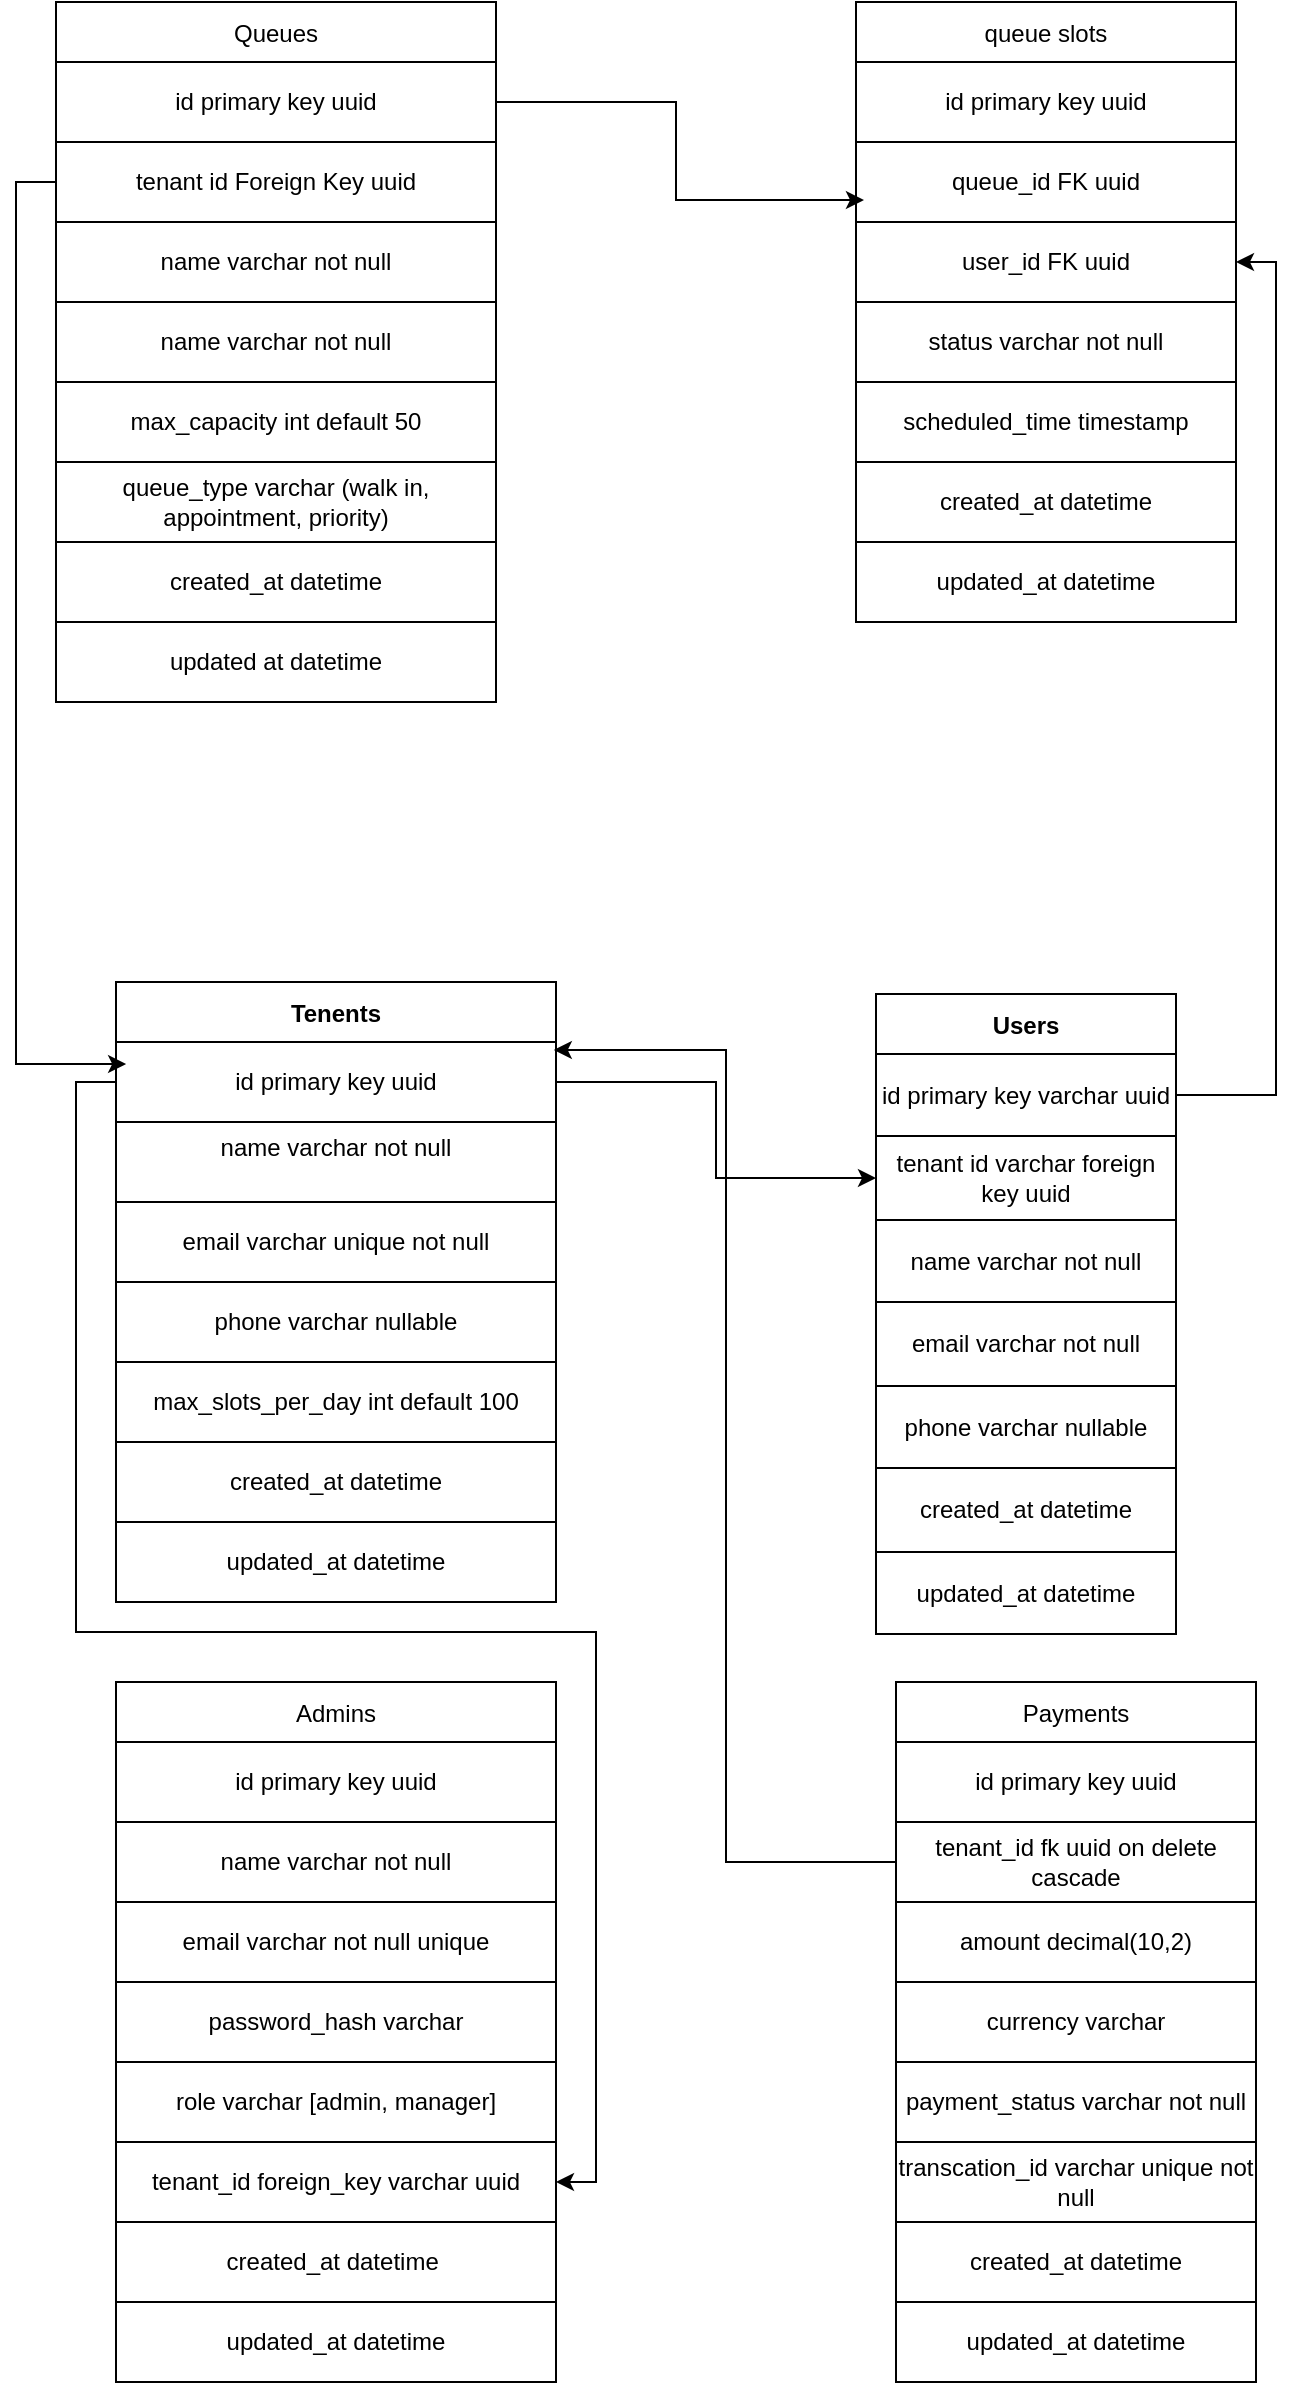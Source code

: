 <mxfile version="26.1.0">
  <diagram id="R2lEEEUBdFMjLlhIrx00" name="Page-1">
    <mxGraphModel dx="1332" dy="1542" grid="1" gridSize="10" guides="1" tooltips="1" connect="1" arrows="1" fold="1" page="1" pageScale="1" pageWidth="850" pageHeight="1100" background="none" math="0" shadow="0" extFonts="Permanent Marker^https://fonts.googleapis.com/css?family=Permanent+Marker">
      <root>
        <mxCell id="0" />
        <mxCell id="1" parent="0" />
        <mxCell id="o1oF44XECiAMUcl8Ltih-77" value="Tenents" style="shape=table;startSize=30;container=1;collapsible=0;childLayout=tableLayout;fontStyle=1" vertex="1" parent="1">
          <mxGeometry x="170" y="-110" width="220" height="310" as="geometry" />
        </mxCell>
        <mxCell id="o1oF44XECiAMUcl8Ltih-78" value="" style="shape=tableRow;horizontal=0;startSize=0;swimlaneHead=0;swimlaneBody=0;strokeColor=inherit;top=0;left=0;bottom=0;right=0;collapsible=0;dropTarget=0;fillColor=none;points=[[0,0.5],[1,0.5]];portConstraint=eastwest;" vertex="1" parent="o1oF44XECiAMUcl8Ltih-77">
          <mxGeometry y="30" width="220" height="40" as="geometry" />
        </mxCell>
        <mxCell id="o1oF44XECiAMUcl8Ltih-79" value="id primary key uuid" style="shape=partialRectangle;html=1;whiteSpace=wrap;connectable=0;strokeColor=inherit;overflow=hidden;fillColor=none;top=0;left=0;bottom=0;right=0;pointerEvents=1;" vertex="1" parent="o1oF44XECiAMUcl8Ltih-78">
          <mxGeometry width="220" height="40" as="geometry">
            <mxRectangle width="220" height="40" as="alternateBounds" />
          </mxGeometry>
        </mxCell>
        <mxCell id="o1oF44XECiAMUcl8Ltih-80" value="" style="shape=tableRow;horizontal=0;startSize=0;swimlaneHead=0;swimlaneBody=0;strokeColor=inherit;top=0;left=0;bottom=0;right=0;collapsible=0;dropTarget=0;fillColor=none;points=[[0,0.5],[1,0.5]];portConstraint=eastwest;" vertex="1" parent="o1oF44XECiAMUcl8Ltih-77">
          <mxGeometry y="70" width="220" height="40" as="geometry" />
        </mxCell>
        <mxCell id="o1oF44XECiAMUcl8Ltih-81" value="name varchar not null&lt;div&gt;&lt;br&gt;&lt;/div&gt;" style="shape=partialRectangle;html=1;whiteSpace=wrap;connectable=0;strokeColor=inherit;overflow=hidden;fillColor=none;top=0;left=0;bottom=0;right=0;pointerEvents=1;" vertex="1" parent="o1oF44XECiAMUcl8Ltih-80">
          <mxGeometry width="220" height="40" as="geometry">
            <mxRectangle width="220" height="40" as="alternateBounds" />
          </mxGeometry>
        </mxCell>
        <mxCell id="o1oF44XECiAMUcl8Ltih-82" value="" style="shape=tableRow;horizontal=0;startSize=0;swimlaneHead=0;swimlaneBody=0;strokeColor=inherit;top=0;left=0;bottom=0;right=0;collapsible=0;dropTarget=0;fillColor=none;points=[[0,0.5],[1,0.5]];portConstraint=eastwest;" vertex="1" parent="o1oF44XECiAMUcl8Ltih-77">
          <mxGeometry y="110" width="220" height="40" as="geometry" />
        </mxCell>
        <mxCell id="o1oF44XECiAMUcl8Ltih-83" value="email varchar unique not null" style="shape=partialRectangle;html=1;whiteSpace=wrap;connectable=0;strokeColor=inherit;overflow=hidden;fillColor=none;top=0;left=0;bottom=0;right=0;pointerEvents=1;" vertex="1" parent="o1oF44XECiAMUcl8Ltih-82">
          <mxGeometry width="220" height="40" as="geometry">
            <mxRectangle width="220" height="40" as="alternateBounds" />
          </mxGeometry>
        </mxCell>
        <mxCell id="o1oF44XECiAMUcl8Ltih-84" value="" style="shape=tableRow;horizontal=0;startSize=0;swimlaneHead=0;swimlaneBody=0;strokeColor=inherit;top=0;left=0;bottom=0;right=0;collapsible=0;dropTarget=0;fillColor=none;points=[[0,0.5],[1,0.5]];portConstraint=eastwest;" vertex="1" parent="o1oF44XECiAMUcl8Ltih-77">
          <mxGeometry y="150" width="220" height="40" as="geometry" />
        </mxCell>
        <mxCell id="o1oF44XECiAMUcl8Ltih-85" value="phone varchar nullable" style="shape=partialRectangle;html=1;whiteSpace=wrap;connectable=0;strokeColor=inherit;overflow=hidden;fillColor=none;top=0;left=0;bottom=0;right=0;pointerEvents=1;" vertex="1" parent="o1oF44XECiAMUcl8Ltih-84">
          <mxGeometry width="220" height="40" as="geometry">
            <mxRectangle width="220" height="40" as="alternateBounds" />
          </mxGeometry>
        </mxCell>
        <mxCell id="o1oF44XECiAMUcl8Ltih-86" value="" style="shape=tableRow;horizontal=0;startSize=0;swimlaneHead=0;swimlaneBody=0;strokeColor=inherit;top=0;left=0;bottom=0;right=0;collapsible=0;dropTarget=0;fillColor=none;points=[[0,0.5],[1,0.5]];portConstraint=eastwest;" vertex="1" parent="o1oF44XECiAMUcl8Ltih-77">
          <mxGeometry y="190" width="220" height="40" as="geometry" />
        </mxCell>
        <mxCell id="o1oF44XECiAMUcl8Ltih-87" value="max_slots_per_day int default 100" style="shape=partialRectangle;html=1;whiteSpace=wrap;connectable=0;strokeColor=inherit;overflow=hidden;fillColor=none;top=0;left=0;bottom=0;right=0;pointerEvents=1;" vertex="1" parent="o1oF44XECiAMUcl8Ltih-86">
          <mxGeometry width="220" height="40" as="geometry">
            <mxRectangle width="220" height="40" as="alternateBounds" />
          </mxGeometry>
        </mxCell>
        <mxCell id="o1oF44XECiAMUcl8Ltih-88" value="" style="shape=tableRow;horizontal=0;startSize=0;swimlaneHead=0;swimlaneBody=0;strokeColor=inherit;top=0;left=0;bottom=0;right=0;collapsible=0;dropTarget=0;fillColor=none;points=[[0,0.5],[1,0.5]];portConstraint=eastwest;" vertex="1" parent="o1oF44XECiAMUcl8Ltih-77">
          <mxGeometry y="230" width="220" height="40" as="geometry" />
        </mxCell>
        <mxCell id="o1oF44XECiAMUcl8Ltih-89" value="created_at datetime" style="shape=partialRectangle;html=1;whiteSpace=wrap;connectable=0;strokeColor=inherit;overflow=hidden;fillColor=none;top=0;left=0;bottom=0;right=0;pointerEvents=1;" vertex="1" parent="o1oF44XECiAMUcl8Ltih-88">
          <mxGeometry width="220" height="40" as="geometry">
            <mxRectangle width="220" height="40" as="alternateBounds" />
          </mxGeometry>
        </mxCell>
        <mxCell id="o1oF44XECiAMUcl8Ltih-90" value="" style="shape=tableRow;horizontal=0;startSize=0;swimlaneHead=0;swimlaneBody=0;strokeColor=inherit;top=0;left=0;bottom=0;right=0;collapsible=0;dropTarget=0;fillColor=none;points=[[0,0.5],[1,0.5]];portConstraint=eastwest;" vertex="1" parent="o1oF44XECiAMUcl8Ltih-77">
          <mxGeometry y="270" width="220" height="40" as="geometry" />
        </mxCell>
        <mxCell id="o1oF44XECiAMUcl8Ltih-91" value="updated_at datetime" style="shape=partialRectangle;html=1;whiteSpace=wrap;connectable=0;strokeColor=inherit;overflow=hidden;fillColor=none;top=0;left=0;bottom=0;right=0;pointerEvents=1;" vertex="1" parent="o1oF44XECiAMUcl8Ltih-90">
          <mxGeometry width="220" height="40" as="geometry">
            <mxRectangle width="220" height="40" as="alternateBounds" />
          </mxGeometry>
        </mxCell>
        <mxCell id="o1oF44XECiAMUcl8Ltih-92" value="Users" style="shape=table;startSize=30;container=1;collapsible=0;childLayout=tableLayout;fontStyle=1" vertex="1" parent="1">
          <mxGeometry x="550" y="-104" width="150" height="320" as="geometry" />
        </mxCell>
        <mxCell id="o1oF44XECiAMUcl8Ltih-93" value="" style="shape=tableRow;horizontal=0;startSize=0;swimlaneHead=0;swimlaneBody=0;strokeColor=inherit;top=0;left=0;bottom=0;right=0;collapsible=0;dropTarget=0;fillColor=none;points=[[0,0.5],[1,0.5]];portConstraint=eastwest;" vertex="1" parent="o1oF44XECiAMUcl8Ltih-92">
          <mxGeometry y="30" width="150" height="41" as="geometry" />
        </mxCell>
        <mxCell id="o1oF44XECiAMUcl8Ltih-94" value="id primary key varchar uuid" style="shape=partialRectangle;html=1;whiteSpace=wrap;connectable=0;strokeColor=inherit;overflow=hidden;fillColor=none;top=0;left=0;bottom=0;right=0;pointerEvents=1;" vertex="1" parent="o1oF44XECiAMUcl8Ltih-93">
          <mxGeometry width="150" height="41" as="geometry">
            <mxRectangle width="150" height="41" as="alternateBounds" />
          </mxGeometry>
        </mxCell>
        <mxCell id="o1oF44XECiAMUcl8Ltih-95" value="" style="shape=tableRow;horizontal=0;startSize=0;swimlaneHead=0;swimlaneBody=0;strokeColor=inherit;top=0;left=0;bottom=0;right=0;collapsible=0;dropTarget=0;fillColor=none;points=[[0,0.5],[1,0.5]];portConstraint=eastwest;" vertex="1" parent="o1oF44XECiAMUcl8Ltih-92">
          <mxGeometry y="71" width="150" height="42" as="geometry" />
        </mxCell>
        <mxCell id="o1oF44XECiAMUcl8Ltih-96" value="tenant id varchar foreign key uuid" style="shape=partialRectangle;html=1;whiteSpace=wrap;connectable=0;strokeColor=inherit;overflow=hidden;fillColor=none;top=0;left=0;bottom=0;right=0;pointerEvents=1;" vertex="1" parent="o1oF44XECiAMUcl8Ltih-95">
          <mxGeometry width="150" height="42" as="geometry">
            <mxRectangle width="150" height="42" as="alternateBounds" />
          </mxGeometry>
        </mxCell>
        <mxCell id="o1oF44XECiAMUcl8Ltih-97" value="" style="shape=tableRow;horizontal=0;startSize=0;swimlaneHead=0;swimlaneBody=0;strokeColor=inherit;top=0;left=0;bottom=0;right=0;collapsible=0;dropTarget=0;fillColor=none;points=[[0,0.5],[1,0.5]];portConstraint=eastwest;" vertex="1" parent="o1oF44XECiAMUcl8Ltih-92">
          <mxGeometry y="113" width="150" height="41" as="geometry" />
        </mxCell>
        <mxCell id="o1oF44XECiAMUcl8Ltih-98" value="name varchar not null" style="shape=partialRectangle;html=1;whiteSpace=wrap;connectable=0;strokeColor=inherit;overflow=hidden;fillColor=none;top=0;left=0;bottom=0;right=0;pointerEvents=1;" vertex="1" parent="o1oF44XECiAMUcl8Ltih-97">
          <mxGeometry width="150" height="41" as="geometry">
            <mxRectangle width="150" height="41" as="alternateBounds" />
          </mxGeometry>
        </mxCell>
        <mxCell id="o1oF44XECiAMUcl8Ltih-99" value="" style="shape=tableRow;horizontal=0;startSize=0;swimlaneHead=0;swimlaneBody=0;strokeColor=inherit;top=0;left=0;bottom=0;right=0;collapsible=0;dropTarget=0;fillColor=none;points=[[0,0.5],[1,0.5]];portConstraint=eastwest;" vertex="1" parent="o1oF44XECiAMUcl8Ltih-92">
          <mxGeometry y="154" width="150" height="42" as="geometry" />
        </mxCell>
        <mxCell id="o1oF44XECiAMUcl8Ltih-100" value="email varchar not null" style="shape=partialRectangle;html=1;whiteSpace=wrap;connectable=0;strokeColor=inherit;overflow=hidden;fillColor=none;top=0;left=0;bottom=0;right=0;pointerEvents=1;" vertex="1" parent="o1oF44XECiAMUcl8Ltih-99">
          <mxGeometry width="150" height="42" as="geometry">
            <mxRectangle width="150" height="42" as="alternateBounds" />
          </mxGeometry>
        </mxCell>
        <mxCell id="o1oF44XECiAMUcl8Ltih-101" value="" style="shape=tableRow;horizontal=0;startSize=0;swimlaneHead=0;swimlaneBody=0;strokeColor=inherit;top=0;left=0;bottom=0;right=0;collapsible=0;dropTarget=0;fillColor=none;points=[[0,0.5],[1,0.5]];portConstraint=eastwest;" vertex="1" parent="o1oF44XECiAMUcl8Ltih-92">
          <mxGeometry y="196" width="150" height="41" as="geometry" />
        </mxCell>
        <mxCell id="o1oF44XECiAMUcl8Ltih-102" value="phone varchar nullable" style="shape=partialRectangle;html=1;whiteSpace=wrap;connectable=0;strokeColor=inherit;overflow=hidden;fillColor=none;top=0;left=0;bottom=0;right=0;pointerEvents=1;" vertex="1" parent="o1oF44XECiAMUcl8Ltih-101">
          <mxGeometry width="150" height="41" as="geometry">
            <mxRectangle width="150" height="41" as="alternateBounds" />
          </mxGeometry>
        </mxCell>
        <mxCell id="o1oF44XECiAMUcl8Ltih-103" value="" style="shape=tableRow;horizontal=0;startSize=0;swimlaneHead=0;swimlaneBody=0;strokeColor=inherit;top=0;left=0;bottom=0;right=0;collapsible=0;dropTarget=0;fillColor=none;points=[[0,0.5],[1,0.5]];portConstraint=eastwest;" vertex="1" parent="o1oF44XECiAMUcl8Ltih-92">
          <mxGeometry y="237" width="150" height="42" as="geometry" />
        </mxCell>
        <mxCell id="o1oF44XECiAMUcl8Ltih-104" value="created_at datetime" style="shape=partialRectangle;html=1;whiteSpace=wrap;connectable=0;strokeColor=inherit;overflow=hidden;fillColor=none;top=0;left=0;bottom=0;right=0;pointerEvents=1;" vertex="1" parent="o1oF44XECiAMUcl8Ltih-103">
          <mxGeometry width="150" height="42" as="geometry">
            <mxRectangle width="150" height="42" as="alternateBounds" />
          </mxGeometry>
        </mxCell>
        <mxCell id="o1oF44XECiAMUcl8Ltih-105" value="" style="shape=tableRow;horizontal=0;startSize=0;swimlaneHead=0;swimlaneBody=0;strokeColor=inherit;top=0;left=0;bottom=0;right=0;collapsible=0;dropTarget=0;fillColor=none;points=[[0,0.5],[1,0.5]];portConstraint=eastwest;" vertex="1" parent="o1oF44XECiAMUcl8Ltih-92">
          <mxGeometry y="279" width="150" height="41" as="geometry" />
        </mxCell>
        <mxCell id="o1oF44XECiAMUcl8Ltih-106" value="updated_at datetime" style="shape=partialRectangle;html=1;whiteSpace=wrap;connectable=0;strokeColor=inherit;overflow=hidden;fillColor=none;top=0;left=0;bottom=0;right=0;pointerEvents=1;" vertex="1" parent="o1oF44XECiAMUcl8Ltih-105">
          <mxGeometry width="150" height="41" as="geometry">
            <mxRectangle width="150" height="41" as="alternateBounds" />
          </mxGeometry>
        </mxCell>
        <mxCell id="o1oF44XECiAMUcl8Ltih-109" style="edgeStyle=orthogonalEdgeStyle;rounded=0;orthogonalLoop=1;jettySize=auto;html=1;exitX=1;exitY=0.5;exitDx=0;exitDy=0;entryX=0;entryY=0.5;entryDx=0;entryDy=0;" edge="1" parent="1" source="o1oF44XECiAMUcl8Ltih-78" target="o1oF44XECiAMUcl8Ltih-95">
          <mxGeometry relative="1" as="geometry" />
        </mxCell>
        <mxCell id="o1oF44XECiAMUcl8Ltih-127" value="Admins" style="shape=table;startSize=30;container=1;collapsible=0;childLayout=tableLayout;" vertex="1" parent="1">
          <mxGeometry x="170" y="240" width="220" height="350" as="geometry" />
        </mxCell>
        <mxCell id="o1oF44XECiAMUcl8Ltih-128" value="" style="shape=tableRow;horizontal=0;startSize=0;swimlaneHead=0;swimlaneBody=0;strokeColor=inherit;top=0;left=0;bottom=0;right=0;collapsible=0;dropTarget=0;fillColor=none;points=[[0,0.5],[1,0.5]];portConstraint=eastwest;" vertex="1" parent="o1oF44XECiAMUcl8Ltih-127">
          <mxGeometry y="30" width="220" height="40" as="geometry" />
        </mxCell>
        <mxCell id="o1oF44XECiAMUcl8Ltih-129" value="id primary key uuid" style="shape=partialRectangle;html=1;whiteSpace=wrap;connectable=0;strokeColor=inherit;overflow=hidden;fillColor=none;top=0;left=0;bottom=0;right=0;pointerEvents=1;" vertex="1" parent="o1oF44XECiAMUcl8Ltih-128">
          <mxGeometry width="220" height="40" as="geometry">
            <mxRectangle width="220" height="40" as="alternateBounds" />
          </mxGeometry>
        </mxCell>
        <mxCell id="o1oF44XECiAMUcl8Ltih-130" value="" style="shape=tableRow;horizontal=0;startSize=0;swimlaneHead=0;swimlaneBody=0;strokeColor=inherit;top=0;left=0;bottom=0;right=0;collapsible=0;dropTarget=0;fillColor=none;points=[[0,0.5],[1,0.5]];portConstraint=eastwest;" vertex="1" parent="o1oF44XECiAMUcl8Ltih-127">
          <mxGeometry y="70" width="220" height="40" as="geometry" />
        </mxCell>
        <mxCell id="o1oF44XECiAMUcl8Ltih-131" value="name varchar not null" style="shape=partialRectangle;html=1;whiteSpace=wrap;connectable=0;strokeColor=inherit;overflow=hidden;fillColor=none;top=0;left=0;bottom=0;right=0;pointerEvents=1;" vertex="1" parent="o1oF44XECiAMUcl8Ltih-130">
          <mxGeometry width="220" height="40" as="geometry">
            <mxRectangle width="220" height="40" as="alternateBounds" />
          </mxGeometry>
        </mxCell>
        <mxCell id="o1oF44XECiAMUcl8Ltih-132" value="" style="shape=tableRow;horizontal=0;startSize=0;swimlaneHead=0;swimlaneBody=0;strokeColor=inherit;top=0;left=0;bottom=0;right=0;collapsible=0;dropTarget=0;fillColor=none;points=[[0,0.5],[1,0.5]];portConstraint=eastwest;" vertex="1" parent="o1oF44XECiAMUcl8Ltih-127">
          <mxGeometry y="110" width="220" height="40" as="geometry" />
        </mxCell>
        <mxCell id="o1oF44XECiAMUcl8Ltih-133" value="email varchar not null unique" style="shape=partialRectangle;html=1;whiteSpace=wrap;connectable=0;strokeColor=inherit;overflow=hidden;fillColor=none;top=0;left=0;bottom=0;right=0;pointerEvents=1;" vertex="1" parent="o1oF44XECiAMUcl8Ltih-132">
          <mxGeometry width="220" height="40" as="geometry">
            <mxRectangle width="220" height="40" as="alternateBounds" />
          </mxGeometry>
        </mxCell>
        <mxCell id="o1oF44XECiAMUcl8Ltih-134" value="" style="shape=tableRow;horizontal=0;startSize=0;swimlaneHead=0;swimlaneBody=0;strokeColor=inherit;top=0;left=0;bottom=0;right=0;collapsible=0;dropTarget=0;fillColor=none;points=[[0,0.5],[1,0.5]];portConstraint=eastwest;" vertex="1" parent="o1oF44XECiAMUcl8Ltih-127">
          <mxGeometry y="150" width="220" height="40" as="geometry" />
        </mxCell>
        <mxCell id="o1oF44XECiAMUcl8Ltih-135" value="password_hash varchar" style="shape=partialRectangle;html=1;whiteSpace=wrap;connectable=0;strokeColor=inherit;overflow=hidden;fillColor=none;top=0;left=0;bottom=0;right=0;pointerEvents=1;" vertex="1" parent="o1oF44XECiAMUcl8Ltih-134">
          <mxGeometry width="220" height="40" as="geometry">
            <mxRectangle width="220" height="40" as="alternateBounds" />
          </mxGeometry>
        </mxCell>
        <mxCell id="o1oF44XECiAMUcl8Ltih-136" value="" style="shape=tableRow;horizontal=0;startSize=0;swimlaneHead=0;swimlaneBody=0;strokeColor=inherit;top=0;left=0;bottom=0;right=0;collapsible=0;dropTarget=0;fillColor=none;points=[[0,0.5],[1,0.5]];portConstraint=eastwest;" vertex="1" parent="o1oF44XECiAMUcl8Ltih-127">
          <mxGeometry y="190" width="220" height="40" as="geometry" />
        </mxCell>
        <mxCell id="o1oF44XECiAMUcl8Ltih-137" value="role varchar [admin, manager]" style="shape=partialRectangle;html=1;whiteSpace=wrap;connectable=0;strokeColor=inherit;overflow=hidden;fillColor=none;top=0;left=0;bottom=0;right=0;pointerEvents=1;" vertex="1" parent="o1oF44XECiAMUcl8Ltih-136">
          <mxGeometry width="220" height="40" as="geometry">
            <mxRectangle width="220" height="40" as="alternateBounds" />
          </mxGeometry>
        </mxCell>
        <mxCell id="o1oF44XECiAMUcl8Ltih-138" value="" style="shape=tableRow;horizontal=0;startSize=0;swimlaneHead=0;swimlaneBody=0;strokeColor=inherit;top=0;left=0;bottom=0;right=0;collapsible=0;dropTarget=0;fillColor=none;points=[[0,0.5],[1,0.5]];portConstraint=eastwest;" vertex="1" parent="o1oF44XECiAMUcl8Ltih-127">
          <mxGeometry y="230" width="220" height="40" as="geometry" />
        </mxCell>
        <mxCell id="o1oF44XECiAMUcl8Ltih-139" value="tenant_id foreign_key varchar uuid" style="shape=partialRectangle;html=1;whiteSpace=wrap;connectable=0;strokeColor=inherit;overflow=hidden;fillColor=none;top=0;left=0;bottom=0;right=0;pointerEvents=1;" vertex="1" parent="o1oF44XECiAMUcl8Ltih-138">
          <mxGeometry width="220" height="40" as="geometry">
            <mxRectangle width="220" height="40" as="alternateBounds" />
          </mxGeometry>
        </mxCell>
        <mxCell id="o1oF44XECiAMUcl8Ltih-140" value="" style="shape=tableRow;horizontal=0;startSize=0;swimlaneHead=0;swimlaneBody=0;strokeColor=inherit;top=0;left=0;bottom=0;right=0;collapsible=0;dropTarget=0;fillColor=none;points=[[0,0.5],[1,0.5]];portConstraint=eastwest;" vertex="1" parent="o1oF44XECiAMUcl8Ltih-127">
          <mxGeometry y="270" width="220" height="40" as="geometry" />
        </mxCell>
        <mxCell id="o1oF44XECiAMUcl8Ltih-141" value="created_at datetime&amp;nbsp;" style="shape=partialRectangle;html=1;whiteSpace=wrap;connectable=0;strokeColor=inherit;overflow=hidden;fillColor=none;top=0;left=0;bottom=0;right=0;pointerEvents=1;" vertex="1" parent="o1oF44XECiAMUcl8Ltih-140">
          <mxGeometry width="220" height="40" as="geometry">
            <mxRectangle width="220" height="40" as="alternateBounds" />
          </mxGeometry>
        </mxCell>
        <mxCell id="o1oF44XECiAMUcl8Ltih-142" value="" style="shape=tableRow;horizontal=0;startSize=0;swimlaneHead=0;swimlaneBody=0;strokeColor=inherit;top=0;left=0;bottom=0;right=0;collapsible=0;dropTarget=0;fillColor=none;points=[[0,0.5],[1,0.5]];portConstraint=eastwest;" vertex="1" parent="o1oF44XECiAMUcl8Ltih-127">
          <mxGeometry y="310" width="220" height="40" as="geometry" />
        </mxCell>
        <mxCell id="o1oF44XECiAMUcl8Ltih-143" value="updated_at datetime" style="shape=partialRectangle;html=1;whiteSpace=wrap;connectable=0;strokeColor=inherit;overflow=hidden;fillColor=none;top=0;left=0;bottom=0;right=0;pointerEvents=1;" vertex="1" parent="o1oF44XECiAMUcl8Ltih-142">
          <mxGeometry width="220" height="40" as="geometry">
            <mxRectangle width="220" height="40" as="alternateBounds" />
          </mxGeometry>
        </mxCell>
        <mxCell id="o1oF44XECiAMUcl8Ltih-146" style="edgeStyle=orthogonalEdgeStyle;rounded=0;orthogonalLoop=1;jettySize=auto;html=1;exitX=0;exitY=0.5;exitDx=0;exitDy=0;entryX=1;entryY=0.5;entryDx=0;entryDy=0;" edge="1" parent="1" source="o1oF44XECiAMUcl8Ltih-78" target="o1oF44XECiAMUcl8Ltih-138">
          <mxGeometry relative="1" as="geometry" />
        </mxCell>
        <mxCell id="o1oF44XECiAMUcl8Ltih-147" value="Queues" style="shape=table;startSize=30;container=1;collapsible=0;childLayout=tableLayout;" vertex="1" parent="1">
          <mxGeometry x="140" y="-600" width="220" height="350" as="geometry" />
        </mxCell>
        <mxCell id="o1oF44XECiAMUcl8Ltih-148" value="" style="shape=tableRow;horizontal=0;startSize=0;swimlaneHead=0;swimlaneBody=0;strokeColor=inherit;top=0;left=0;bottom=0;right=0;collapsible=0;dropTarget=0;fillColor=none;points=[[0,0.5],[1,0.5]];portConstraint=eastwest;" vertex="1" parent="o1oF44XECiAMUcl8Ltih-147">
          <mxGeometry y="30" width="220" height="40" as="geometry" />
        </mxCell>
        <mxCell id="o1oF44XECiAMUcl8Ltih-149" value="id primary key uuid" style="shape=partialRectangle;html=1;whiteSpace=wrap;connectable=0;strokeColor=inherit;overflow=hidden;fillColor=none;top=0;left=0;bottom=0;right=0;pointerEvents=1;" vertex="1" parent="o1oF44XECiAMUcl8Ltih-148">
          <mxGeometry width="220" height="40" as="geometry">
            <mxRectangle width="220" height="40" as="alternateBounds" />
          </mxGeometry>
        </mxCell>
        <mxCell id="o1oF44XECiAMUcl8Ltih-150" value="" style="shape=tableRow;horizontal=0;startSize=0;swimlaneHead=0;swimlaneBody=0;strokeColor=inherit;top=0;left=0;bottom=0;right=0;collapsible=0;dropTarget=0;fillColor=none;points=[[0,0.5],[1,0.5]];portConstraint=eastwest;" vertex="1" parent="o1oF44XECiAMUcl8Ltih-147">
          <mxGeometry y="70" width="220" height="40" as="geometry" />
        </mxCell>
        <mxCell id="o1oF44XECiAMUcl8Ltih-151" value="tenant id Foreign Key uuid" style="shape=partialRectangle;html=1;whiteSpace=wrap;connectable=0;strokeColor=inherit;overflow=hidden;fillColor=none;top=0;left=0;bottom=0;right=0;pointerEvents=1;" vertex="1" parent="o1oF44XECiAMUcl8Ltih-150">
          <mxGeometry width="220" height="40" as="geometry">
            <mxRectangle width="220" height="40" as="alternateBounds" />
          </mxGeometry>
        </mxCell>
        <mxCell id="o1oF44XECiAMUcl8Ltih-152" value="" style="shape=tableRow;horizontal=0;startSize=0;swimlaneHead=0;swimlaneBody=0;strokeColor=inherit;top=0;left=0;bottom=0;right=0;collapsible=0;dropTarget=0;fillColor=none;points=[[0,0.5],[1,0.5]];portConstraint=eastwest;" vertex="1" parent="o1oF44XECiAMUcl8Ltih-147">
          <mxGeometry y="110" width="220" height="40" as="geometry" />
        </mxCell>
        <mxCell id="o1oF44XECiAMUcl8Ltih-153" value="name varchar not null" style="shape=partialRectangle;html=1;whiteSpace=wrap;connectable=0;strokeColor=inherit;overflow=hidden;fillColor=none;top=0;left=0;bottom=0;right=0;pointerEvents=1;" vertex="1" parent="o1oF44XECiAMUcl8Ltih-152">
          <mxGeometry width="220" height="40" as="geometry">
            <mxRectangle width="220" height="40" as="alternateBounds" />
          </mxGeometry>
        </mxCell>
        <mxCell id="o1oF44XECiAMUcl8Ltih-178" value="" style="shape=tableRow;horizontal=0;startSize=0;swimlaneHead=0;swimlaneBody=0;strokeColor=inherit;top=0;left=0;bottom=0;right=0;collapsible=0;dropTarget=0;fillColor=none;points=[[0,0.5],[1,0.5]];portConstraint=eastwest;" vertex="1" parent="o1oF44XECiAMUcl8Ltih-147">
          <mxGeometry y="150" width="220" height="40" as="geometry" />
        </mxCell>
        <mxCell id="o1oF44XECiAMUcl8Ltih-179" value="name varchar not null" style="shape=partialRectangle;html=1;whiteSpace=wrap;connectable=0;strokeColor=inherit;overflow=hidden;fillColor=none;top=0;left=0;bottom=0;right=0;pointerEvents=1;" vertex="1" parent="o1oF44XECiAMUcl8Ltih-178">
          <mxGeometry width="220" height="40" as="geometry">
            <mxRectangle width="220" height="40" as="alternateBounds" />
          </mxGeometry>
        </mxCell>
        <mxCell id="o1oF44XECiAMUcl8Ltih-154" value="" style="shape=tableRow;horizontal=0;startSize=0;swimlaneHead=0;swimlaneBody=0;strokeColor=inherit;top=0;left=0;bottom=0;right=0;collapsible=0;dropTarget=0;fillColor=none;points=[[0,0.5],[1,0.5]];portConstraint=eastwest;" vertex="1" parent="o1oF44XECiAMUcl8Ltih-147">
          <mxGeometry y="190" width="220" height="40" as="geometry" />
        </mxCell>
        <mxCell id="o1oF44XECiAMUcl8Ltih-155" value="max_capacity int default 50" style="shape=partialRectangle;html=1;whiteSpace=wrap;connectable=0;strokeColor=inherit;overflow=hidden;fillColor=none;top=0;left=0;bottom=0;right=0;pointerEvents=1;" vertex="1" parent="o1oF44XECiAMUcl8Ltih-154">
          <mxGeometry width="220" height="40" as="geometry">
            <mxRectangle width="220" height="40" as="alternateBounds" />
          </mxGeometry>
        </mxCell>
        <mxCell id="o1oF44XECiAMUcl8Ltih-156" value="" style="shape=tableRow;horizontal=0;startSize=0;swimlaneHead=0;swimlaneBody=0;strokeColor=inherit;top=0;left=0;bottom=0;right=0;collapsible=0;dropTarget=0;fillColor=none;points=[[0,0.5],[1,0.5]];portConstraint=eastwest;" vertex="1" parent="o1oF44XECiAMUcl8Ltih-147">
          <mxGeometry y="230" width="220" height="40" as="geometry" />
        </mxCell>
        <mxCell id="o1oF44XECiAMUcl8Ltih-157" value="queue_type varchar (walk in, appointment, priority)" style="shape=partialRectangle;html=1;whiteSpace=wrap;connectable=0;strokeColor=inherit;overflow=hidden;fillColor=none;top=0;left=0;bottom=0;right=0;pointerEvents=1;" vertex="1" parent="o1oF44XECiAMUcl8Ltih-156">
          <mxGeometry width="220" height="40" as="geometry">
            <mxRectangle width="220" height="40" as="alternateBounds" />
          </mxGeometry>
        </mxCell>
        <mxCell id="o1oF44XECiAMUcl8Ltih-158" value="" style="shape=tableRow;horizontal=0;startSize=0;swimlaneHead=0;swimlaneBody=0;strokeColor=inherit;top=0;left=0;bottom=0;right=0;collapsible=0;dropTarget=0;fillColor=none;points=[[0,0.5],[1,0.5]];portConstraint=eastwest;" vertex="1" parent="o1oF44XECiAMUcl8Ltih-147">
          <mxGeometry y="270" width="220" height="40" as="geometry" />
        </mxCell>
        <mxCell id="o1oF44XECiAMUcl8Ltih-159" value="created_at datetime" style="shape=partialRectangle;html=1;whiteSpace=wrap;connectable=0;strokeColor=inherit;overflow=hidden;fillColor=none;top=0;left=0;bottom=0;right=0;pointerEvents=1;" vertex="1" parent="o1oF44XECiAMUcl8Ltih-158">
          <mxGeometry width="220" height="40" as="geometry">
            <mxRectangle width="220" height="40" as="alternateBounds" />
          </mxGeometry>
        </mxCell>
        <mxCell id="o1oF44XECiAMUcl8Ltih-160" value="" style="shape=tableRow;horizontal=0;startSize=0;swimlaneHead=0;swimlaneBody=0;strokeColor=inherit;top=0;left=0;bottom=0;right=0;collapsible=0;dropTarget=0;fillColor=none;points=[[0,0.5],[1,0.5]];portConstraint=eastwest;" vertex="1" parent="o1oF44XECiAMUcl8Ltih-147">
          <mxGeometry y="310" width="220" height="40" as="geometry" />
        </mxCell>
        <mxCell id="o1oF44XECiAMUcl8Ltih-161" value="updated at datetime" style="shape=partialRectangle;html=1;whiteSpace=wrap;connectable=0;strokeColor=inherit;overflow=hidden;fillColor=none;top=0;left=0;bottom=0;right=0;pointerEvents=1;" vertex="1" parent="o1oF44XECiAMUcl8Ltih-160">
          <mxGeometry width="220" height="40" as="geometry">
            <mxRectangle width="220" height="40" as="alternateBounds" />
          </mxGeometry>
        </mxCell>
        <mxCell id="o1oF44XECiAMUcl8Ltih-162" style="edgeStyle=orthogonalEdgeStyle;rounded=0;orthogonalLoop=1;jettySize=auto;html=1;exitX=0;exitY=0.5;exitDx=0;exitDy=0;entryX=0.023;entryY=0.275;entryDx=0;entryDy=0;entryPerimeter=0;" edge="1" parent="1" source="o1oF44XECiAMUcl8Ltih-150" target="o1oF44XECiAMUcl8Ltih-78">
          <mxGeometry relative="1" as="geometry" />
        </mxCell>
        <mxCell id="o1oF44XECiAMUcl8Ltih-163" value="queue slots" style="shape=table;startSize=30;container=1;collapsible=0;childLayout=tableLayout;" vertex="1" parent="1">
          <mxGeometry x="540" y="-600" width="190" height="310" as="geometry" />
        </mxCell>
        <mxCell id="o1oF44XECiAMUcl8Ltih-164" value="" style="shape=tableRow;horizontal=0;startSize=0;swimlaneHead=0;swimlaneBody=0;strokeColor=inherit;top=0;left=0;bottom=0;right=0;collapsible=0;dropTarget=0;fillColor=none;points=[[0,0.5],[1,0.5]];portConstraint=eastwest;" vertex="1" parent="o1oF44XECiAMUcl8Ltih-163">
          <mxGeometry y="30" width="190" height="40" as="geometry" />
        </mxCell>
        <mxCell id="o1oF44XECiAMUcl8Ltih-165" value="id primary key uuid" style="shape=partialRectangle;html=1;whiteSpace=wrap;connectable=0;strokeColor=inherit;overflow=hidden;fillColor=none;top=0;left=0;bottom=0;right=0;pointerEvents=1;" vertex="1" parent="o1oF44XECiAMUcl8Ltih-164">
          <mxGeometry width="190" height="40" as="geometry">
            <mxRectangle width="190" height="40" as="alternateBounds" />
          </mxGeometry>
        </mxCell>
        <mxCell id="o1oF44XECiAMUcl8Ltih-166" value="" style="shape=tableRow;horizontal=0;startSize=0;swimlaneHead=0;swimlaneBody=0;strokeColor=inherit;top=0;left=0;bottom=0;right=0;collapsible=0;dropTarget=0;fillColor=none;points=[[0,0.5],[1,0.5]];portConstraint=eastwest;" vertex="1" parent="o1oF44XECiAMUcl8Ltih-163">
          <mxGeometry y="70" width="190" height="40" as="geometry" />
        </mxCell>
        <mxCell id="o1oF44XECiAMUcl8Ltih-167" value="queue_id FK uuid" style="shape=partialRectangle;html=1;whiteSpace=wrap;connectable=0;strokeColor=inherit;overflow=hidden;fillColor=none;top=0;left=0;bottom=0;right=0;pointerEvents=1;" vertex="1" parent="o1oF44XECiAMUcl8Ltih-166">
          <mxGeometry width="190" height="40" as="geometry">
            <mxRectangle width="190" height="40" as="alternateBounds" />
          </mxGeometry>
        </mxCell>
        <mxCell id="o1oF44XECiAMUcl8Ltih-168" value="" style="shape=tableRow;horizontal=0;startSize=0;swimlaneHead=0;swimlaneBody=0;strokeColor=inherit;top=0;left=0;bottom=0;right=0;collapsible=0;dropTarget=0;fillColor=none;points=[[0,0.5],[1,0.5]];portConstraint=eastwest;" vertex="1" parent="o1oF44XECiAMUcl8Ltih-163">
          <mxGeometry y="110" width="190" height="40" as="geometry" />
        </mxCell>
        <mxCell id="o1oF44XECiAMUcl8Ltih-169" value="user_id FK uuid" style="shape=partialRectangle;html=1;whiteSpace=wrap;connectable=0;strokeColor=inherit;overflow=hidden;fillColor=none;top=0;left=0;bottom=0;right=0;pointerEvents=1;" vertex="1" parent="o1oF44XECiAMUcl8Ltih-168">
          <mxGeometry width="190" height="40" as="geometry">
            <mxRectangle width="190" height="40" as="alternateBounds" />
          </mxGeometry>
        </mxCell>
        <mxCell id="o1oF44XECiAMUcl8Ltih-170" value="" style="shape=tableRow;horizontal=0;startSize=0;swimlaneHead=0;swimlaneBody=0;strokeColor=inherit;top=0;left=0;bottom=0;right=0;collapsible=0;dropTarget=0;fillColor=none;points=[[0,0.5],[1,0.5]];portConstraint=eastwest;" vertex="1" parent="o1oF44XECiAMUcl8Ltih-163">
          <mxGeometry y="150" width="190" height="40" as="geometry" />
        </mxCell>
        <mxCell id="o1oF44XECiAMUcl8Ltih-171" value="status varchar not null" style="shape=partialRectangle;html=1;whiteSpace=wrap;connectable=0;strokeColor=inherit;overflow=hidden;fillColor=none;top=0;left=0;bottom=0;right=0;pointerEvents=1;" vertex="1" parent="o1oF44XECiAMUcl8Ltih-170">
          <mxGeometry width="190" height="40" as="geometry">
            <mxRectangle width="190" height="40" as="alternateBounds" />
          </mxGeometry>
        </mxCell>
        <mxCell id="o1oF44XECiAMUcl8Ltih-172" value="" style="shape=tableRow;horizontal=0;startSize=0;swimlaneHead=0;swimlaneBody=0;strokeColor=inherit;top=0;left=0;bottom=0;right=0;collapsible=0;dropTarget=0;fillColor=none;points=[[0,0.5],[1,0.5]];portConstraint=eastwest;" vertex="1" parent="o1oF44XECiAMUcl8Ltih-163">
          <mxGeometry y="190" width="190" height="40" as="geometry" />
        </mxCell>
        <mxCell id="o1oF44XECiAMUcl8Ltih-173" value="scheduled_time timestamp" style="shape=partialRectangle;html=1;whiteSpace=wrap;connectable=0;strokeColor=inherit;overflow=hidden;fillColor=none;top=0;left=0;bottom=0;right=0;pointerEvents=1;" vertex="1" parent="o1oF44XECiAMUcl8Ltih-172">
          <mxGeometry width="190" height="40" as="geometry">
            <mxRectangle width="190" height="40" as="alternateBounds" />
          </mxGeometry>
        </mxCell>
        <mxCell id="o1oF44XECiAMUcl8Ltih-174" value="" style="shape=tableRow;horizontal=0;startSize=0;swimlaneHead=0;swimlaneBody=0;strokeColor=inherit;top=0;left=0;bottom=0;right=0;collapsible=0;dropTarget=0;fillColor=none;points=[[0,0.5],[1,0.5]];portConstraint=eastwest;" vertex="1" parent="o1oF44XECiAMUcl8Ltih-163">
          <mxGeometry y="230" width="190" height="40" as="geometry" />
        </mxCell>
        <mxCell id="o1oF44XECiAMUcl8Ltih-175" value="created_at datetime" style="shape=partialRectangle;html=1;whiteSpace=wrap;connectable=0;strokeColor=inherit;overflow=hidden;fillColor=none;top=0;left=0;bottom=0;right=0;pointerEvents=1;" vertex="1" parent="o1oF44XECiAMUcl8Ltih-174">
          <mxGeometry width="190" height="40" as="geometry">
            <mxRectangle width="190" height="40" as="alternateBounds" />
          </mxGeometry>
        </mxCell>
        <mxCell id="o1oF44XECiAMUcl8Ltih-176" value="" style="shape=tableRow;horizontal=0;startSize=0;swimlaneHead=0;swimlaneBody=0;strokeColor=inherit;top=0;left=0;bottom=0;right=0;collapsible=0;dropTarget=0;fillColor=none;points=[[0,0.5],[1,0.5]];portConstraint=eastwest;" vertex="1" parent="o1oF44XECiAMUcl8Ltih-163">
          <mxGeometry y="270" width="190" height="40" as="geometry" />
        </mxCell>
        <mxCell id="o1oF44XECiAMUcl8Ltih-177" value="updated_at datetime" style="shape=partialRectangle;html=1;whiteSpace=wrap;connectable=0;strokeColor=inherit;overflow=hidden;fillColor=none;top=0;left=0;bottom=0;right=0;pointerEvents=1;" vertex="1" parent="o1oF44XECiAMUcl8Ltih-176">
          <mxGeometry width="190" height="40" as="geometry">
            <mxRectangle width="190" height="40" as="alternateBounds" />
          </mxGeometry>
        </mxCell>
        <mxCell id="o1oF44XECiAMUcl8Ltih-180" style="edgeStyle=orthogonalEdgeStyle;rounded=0;orthogonalLoop=1;jettySize=auto;html=1;exitX=1;exitY=0.5;exitDx=0;exitDy=0;entryX=1;entryY=0.5;entryDx=0;entryDy=0;" edge="1" parent="1" source="o1oF44XECiAMUcl8Ltih-93" target="o1oF44XECiAMUcl8Ltih-168">
          <mxGeometry relative="1" as="geometry" />
        </mxCell>
        <mxCell id="o1oF44XECiAMUcl8Ltih-182" style="edgeStyle=orthogonalEdgeStyle;rounded=0;orthogonalLoop=1;jettySize=auto;html=1;exitX=1;exitY=0.5;exitDx=0;exitDy=0;entryX=0.021;entryY=0.725;entryDx=0;entryDy=0;entryPerimeter=0;" edge="1" parent="1" source="o1oF44XECiAMUcl8Ltih-148" target="o1oF44XECiAMUcl8Ltih-166">
          <mxGeometry relative="1" as="geometry" />
        </mxCell>
        <mxCell id="o1oF44XECiAMUcl8Ltih-183" value="Payments" style="shape=table;startSize=30;container=1;collapsible=0;childLayout=tableLayout;" vertex="1" parent="1">
          <mxGeometry x="560" y="240" width="180" height="350" as="geometry" />
        </mxCell>
        <mxCell id="o1oF44XECiAMUcl8Ltih-184" value="" style="shape=tableRow;horizontal=0;startSize=0;swimlaneHead=0;swimlaneBody=0;strokeColor=inherit;top=0;left=0;bottom=0;right=0;collapsible=0;dropTarget=0;fillColor=none;points=[[0,0.5],[1,0.5]];portConstraint=eastwest;" vertex="1" parent="o1oF44XECiAMUcl8Ltih-183">
          <mxGeometry y="30" width="180" height="40" as="geometry" />
        </mxCell>
        <mxCell id="o1oF44XECiAMUcl8Ltih-185" value="id primary key uuid" style="shape=partialRectangle;html=1;whiteSpace=wrap;connectable=0;strokeColor=inherit;overflow=hidden;fillColor=none;top=0;left=0;bottom=0;right=0;pointerEvents=1;" vertex="1" parent="o1oF44XECiAMUcl8Ltih-184">
          <mxGeometry width="180" height="40" as="geometry">
            <mxRectangle width="180" height="40" as="alternateBounds" />
          </mxGeometry>
        </mxCell>
        <mxCell id="o1oF44XECiAMUcl8Ltih-186" value="" style="shape=tableRow;horizontal=0;startSize=0;swimlaneHead=0;swimlaneBody=0;strokeColor=inherit;top=0;left=0;bottom=0;right=0;collapsible=0;dropTarget=0;fillColor=none;points=[[0,0.5],[1,0.5]];portConstraint=eastwest;" vertex="1" parent="o1oF44XECiAMUcl8Ltih-183">
          <mxGeometry y="70" width="180" height="40" as="geometry" />
        </mxCell>
        <mxCell id="o1oF44XECiAMUcl8Ltih-187" value="tenant_id fk uuid on delete cascade" style="shape=partialRectangle;html=1;whiteSpace=wrap;connectable=0;strokeColor=inherit;overflow=hidden;fillColor=none;top=0;left=0;bottom=0;right=0;pointerEvents=1;" vertex="1" parent="o1oF44XECiAMUcl8Ltih-186">
          <mxGeometry width="180" height="40" as="geometry">
            <mxRectangle width="180" height="40" as="alternateBounds" />
          </mxGeometry>
        </mxCell>
        <mxCell id="o1oF44XECiAMUcl8Ltih-188" value="" style="shape=tableRow;horizontal=0;startSize=0;swimlaneHead=0;swimlaneBody=0;strokeColor=inherit;top=0;left=0;bottom=0;right=0;collapsible=0;dropTarget=0;fillColor=none;points=[[0,0.5],[1,0.5]];portConstraint=eastwest;" vertex="1" parent="o1oF44XECiAMUcl8Ltih-183">
          <mxGeometry y="110" width="180" height="40" as="geometry" />
        </mxCell>
        <mxCell id="o1oF44XECiAMUcl8Ltih-189" value="amount decimal(10,2)" style="shape=partialRectangle;html=1;whiteSpace=wrap;connectable=0;strokeColor=inherit;overflow=hidden;fillColor=none;top=0;left=0;bottom=0;right=0;pointerEvents=1;" vertex="1" parent="o1oF44XECiAMUcl8Ltih-188">
          <mxGeometry width="180" height="40" as="geometry">
            <mxRectangle width="180" height="40" as="alternateBounds" />
          </mxGeometry>
        </mxCell>
        <mxCell id="o1oF44XECiAMUcl8Ltih-190" value="" style="shape=tableRow;horizontal=0;startSize=0;swimlaneHead=0;swimlaneBody=0;strokeColor=inherit;top=0;left=0;bottom=0;right=0;collapsible=0;dropTarget=0;fillColor=none;points=[[0,0.5],[1,0.5]];portConstraint=eastwest;" vertex="1" parent="o1oF44XECiAMUcl8Ltih-183">
          <mxGeometry y="150" width="180" height="40" as="geometry" />
        </mxCell>
        <mxCell id="o1oF44XECiAMUcl8Ltih-191" value="currency varchar" style="shape=partialRectangle;html=1;whiteSpace=wrap;connectable=0;strokeColor=inherit;overflow=hidden;fillColor=none;top=0;left=0;bottom=0;right=0;pointerEvents=1;" vertex="1" parent="o1oF44XECiAMUcl8Ltih-190">
          <mxGeometry width="180" height="40" as="geometry">
            <mxRectangle width="180" height="40" as="alternateBounds" />
          </mxGeometry>
        </mxCell>
        <mxCell id="o1oF44XECiAMUcl8Ltih-192" value="" style="shape=tableRow;horizontal=0;startSize=0;swimlaneHead=0;swimlaneBody=0;strokeColor=inherit;top=0;left=0;bottom=0;right=0;collapsible=0;dropTarget=0;fillColor=none;points=[[0,0.5],[1,0.5]];portConstraint=eastwest;" vertex="1" parent="o1oF44XECiAMUcl8Ltih-183">
          <mxGeometry y="190" width="180" height="40" as="geometry" />
        </mxCell>
        <mxCell id="o1oF44XECiAMUcl8Ltih-193" value="payment_status varchar not null" style="shape=partialRectangle;html=1;whiteSpace=wrap;connectable=0;strokeColor=inherit;overflow=hidden;fillColor=none;top=0;left=0;bottom=0;right=0;pointerEvents=1;" vertex="1" parent="o1oF44XECiAMUcl8Ltih-192">
          <mxGeometry width="180" height="40" as="geometry">
            <mxRectangle width="180" height="40" as="alternateBounds" />
          </mxGeometry>
        </mxCell>
        <mxCell id="o1oF44XECiAMUcl8Ltih-194" value="" style="shape=tableRow;horizontal=0;startSize=0;swimlaneHead=0;swimlaneBody=0;strokeColor=inherit;top=0;left=0;bottom=0;right=0;collapsible=0;dropTarget=0;fillColor=none;points=[[0,0.5],[1,0.5]];portConstraint=eastwest;" vertex="1" parent="o1oF44XECiAMUcl8Ltih-183">
          <mxGeometry y="230" width="180" height="40" as="geometry" />
        </mxCell>
        <mxCell id="o1oF44XECiAMUcl8Ltih-195" value="transcation_id varchar unique not null" style="shape=partialRectangle;html=1;whiteSpace=wrap;connectable=0;strokeColor=inherit;overflow=hidden;fillColor=none;top=0;left=0;bottom=0;right=0;pointerEvents=1;" vertex="1" parent="o1oF44XECiAMUcl8Ltih-194">
          <mxGeometry width="180" height="40" as="geometry">
            <mxRectangle width="180" height="40" as="alternateBounds" />
          </mxGeometry>
        </mxCell>
        <mxCell id="o1oF44XECiAMUcl8Ltih-196" value="" style="shape=tableRow;horizontal=0;startSize=0;swimlaneHead=0;swimlaneBody=0;strokeColor=inherit;top=0;left=0;bottom=0;right=0;collapsible=0;dropTarget=0;fillColor=none;points=[[0,0.5],[1,0.5]];portConstraint=eastwest;" vertex="1" parent="o1oF44XECiAMUcl8Ltih-183">
          <mxGeometry y="270" width="180" height="40" as="geometry" />
        </mxCell>
        <mxCell id="o1oF44XECiAMUcl8Ltih-197" value="created_at datetime" style="shape=partialRectangle;html=1;whiteSpace=wrap;connectable=0;strokeColor=inherit;overflow=hidden;fillColor=none;top=0;left=0;bottom=0;right=0;pointerEvents=1;" vertex="1" parent="o1oF44XECiAMUcl8Ltih-196">
          <mxGeometry width="180" height="40" as="geometry">
            <mxRectangle width="180" height="40" as="alternateBounds" />
          </mxGeometry>
        </mxCell>
        <mxCell id="o1oF44XECiAMUcl8Ltih-198" value="" style="shape=tableRow;horizontal=0;startSize=0;swimlaneHead=0;swimlaneBody=0;strokeColor=inherit;top=0;left=0;bottom=0;right=0;collapsible=0;dropTarget=0;fillColor=none;points=[[0,0.5],[1,0.5]];portConstraint=eastwest;" vertex="1" parent="o1oF44XECiAMUcl8Ltih-183">
          <mxGeometry y="310" width="180" height="40" as="geometry" />
        </mxCell>
        <mxCell id="o1oF44XECiAMUcl8Ltih-199" value="updated_at datetime" style="shape=partialRectangle;html=1;whiteSpace=wrap;connectable=0;strokeColor=inherit;overflow=hidden;fillColor=none;top=0;left=0;bottom=0;right=0;pointerEvents=1;" vertex="1" parent="o1oF44XECiAMUcl8Ltih-198">
          <mxGeometry width="180" height="40" as="geometry">
            <mxRectangle width="180" height="40" as="alternateBounds" />
          </mxGeometry>
        </mxCell>
        <mxCell id="o1oF44XECiAMUcl8Ltih-200" style="edgeStyle=orthogonalEdgeStyle;rounded=0;orthogonalLoop=1;jettySize=auto;html=1;exitX=0;exitY=0.5;exitDx=0;exitDy=0;entryX=0.995;entryY=0.1;entryDx=0;entryDy=0;entryPerimeter=0;" edge="1" parent="1" source="o1oF44XECiAMUcl8Ltih-186" target="o1oF44XECiAMUcl8Ltih-78">
          <mxGeometry relative="1" as="geometry" />
        </mxCell>
      </root>
    </mxGraphModel>
  </diagram>
</mxfile>
